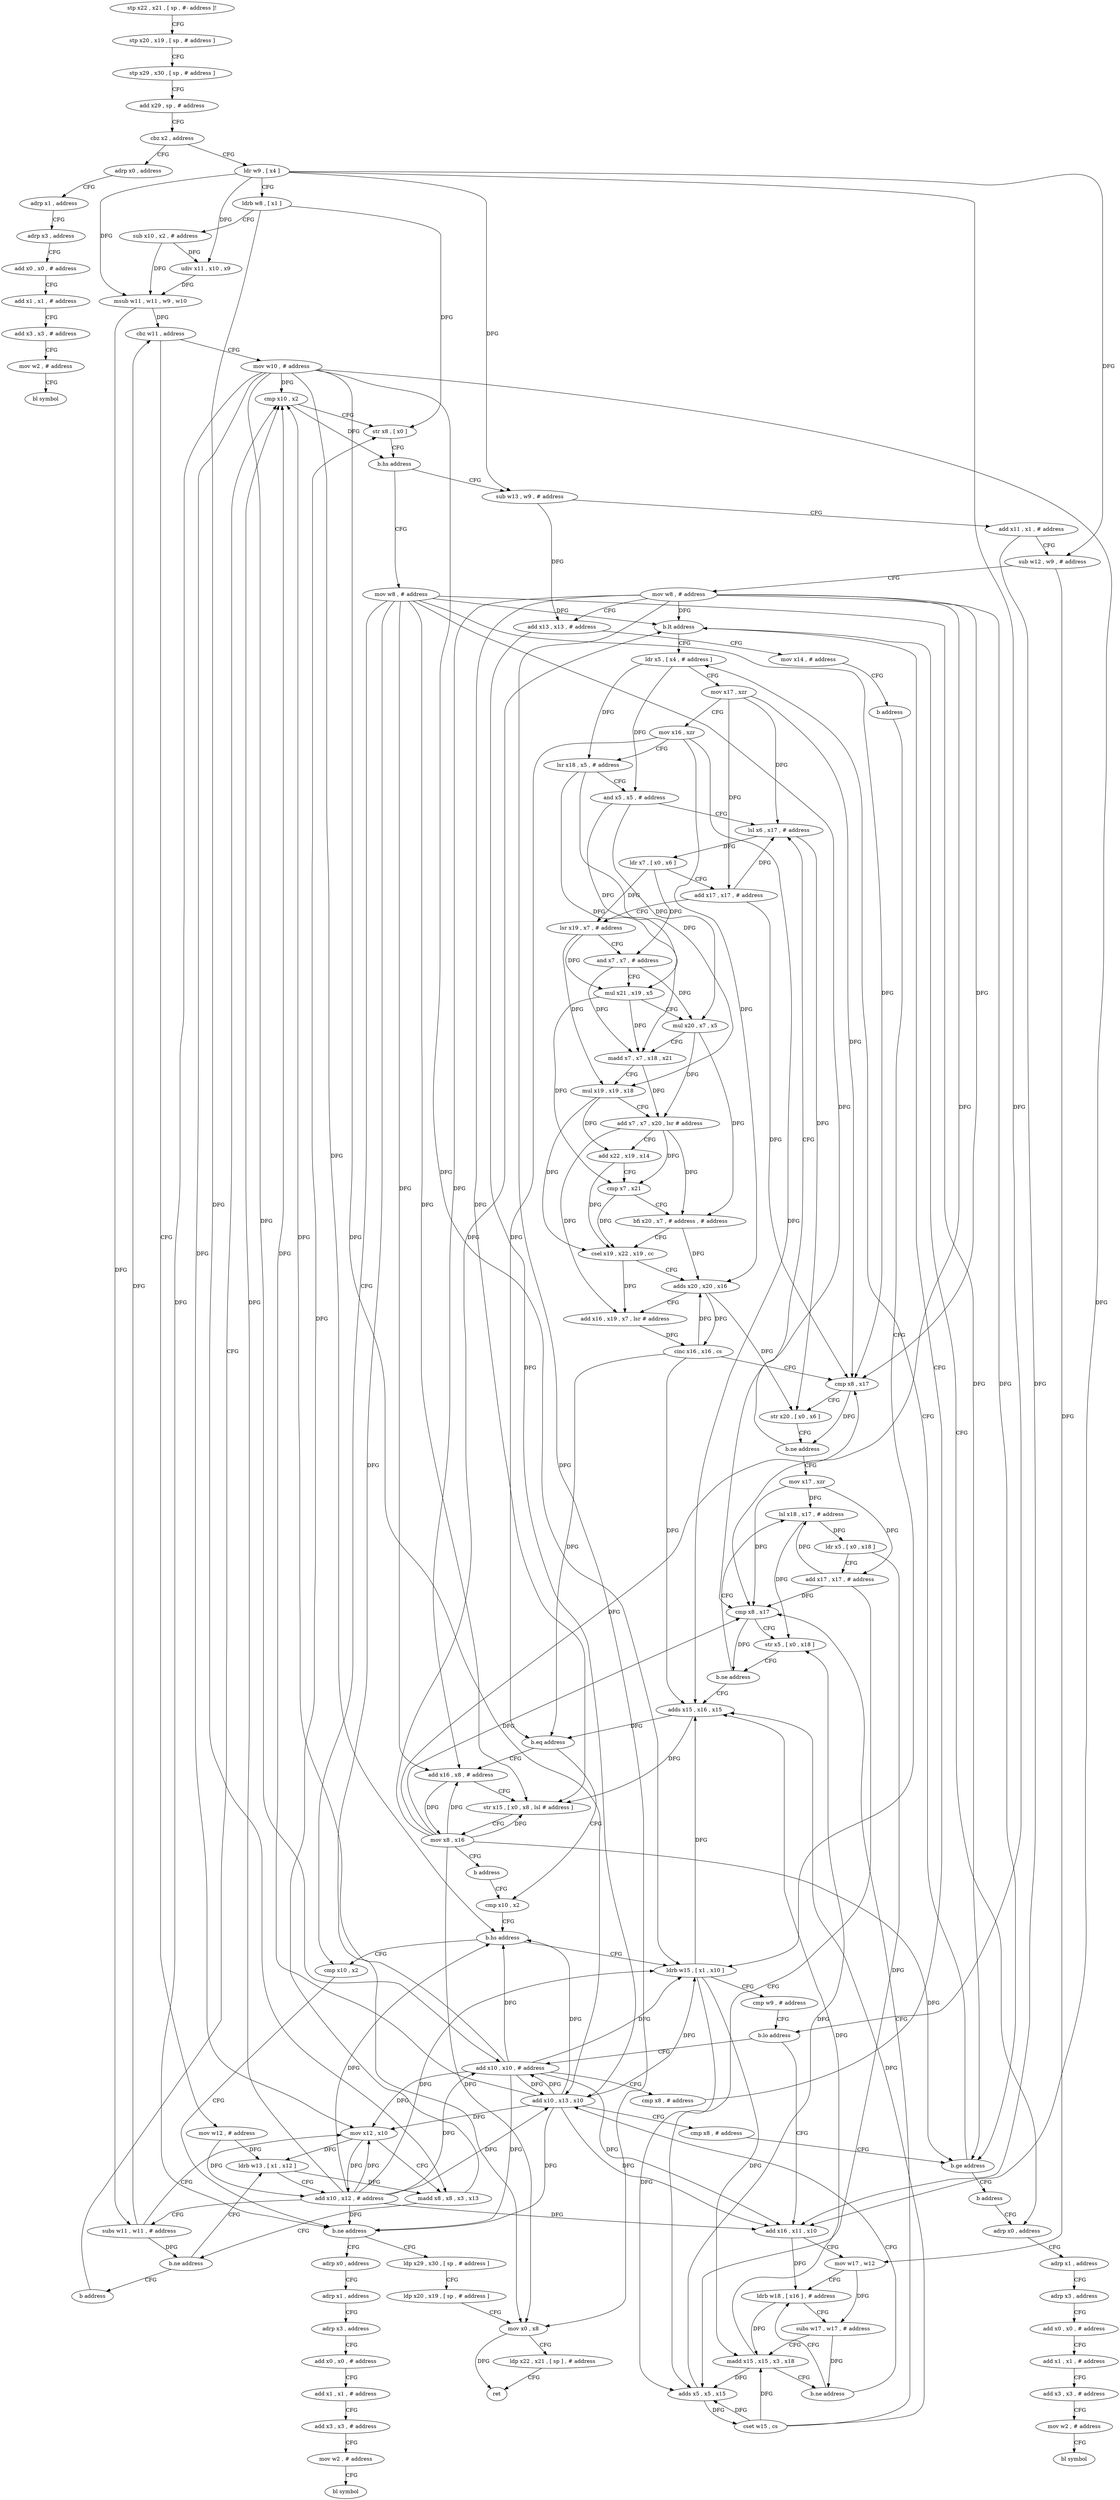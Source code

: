 digraph "func" {
"4225832" [label = "stp x22 , x21 , [ sp , #- address ]!" ]
"4225836" [label = "stp x20 , x19 , [ sp , # address ]" ]
"4225840" [label = "stp x29 , x30 , [ sp , # address ]" ]
"4225844" [label = "add x29 , sp , # address" ]
"4225848" [label = "cbz x2 , address" ]
"4226248" [label = "adrp x0 , address" ]
"4225852" [label = "ldr w9 , [ x4 ]" ]
"4226252" [label = "adrp x1 , address" ]
"4226256" [label = "adrp x3 , address" ]
"4226260" [label = "add x0 , x0 , # address" ]
"4226264" [label = "add x1 , x1 , # address" ]
"4226268" [label = "add x3 , x3 , # address" ]
"4226272" [label = "mov w2 , # address" ]
"4226276" [label = "bl symbol" ]
"4225856" [label = "ldrb w8 , [ x1 ]" ]
"4225860" [label = "sub x10 , x2 , # address" ]
"4225864" [label = "udiv x11 , x10 , x9" ]
"4225868" [label = "msub w11 , w11 , w9 , w10" ]
"4225872" [label = "cbz w11 , address" ]
"4225908" [label = "mov w10 , # address" ]
"4225876" [label = "mov w12 , # address" ]
"4225912" [label = "cmp x10 , x2" ]
"4225880" [label = "ldrb w13 , [ x1 , x12 ]" ]
"4226184" [label = "mov w8 , # address" ]
"4226188" [label = "cmp x10 , x2" ]
"4225924" [label = "sub w13 , w9 , # address" ]
"4225928" [label = "add x11 , x1 , # address" ]
"4225932" [label = "sub w12 , w9 , # address" ]
"4225936" [label = "mov w8 , # address" ]
"4225940" [label = "add x13 , x13 , # address" ]
"4225944" [label = "mov x14 , # address" ]
"4225948" [label = "b address" ]
"4225960" [label = "ldrb w15 , [ x1 , x10 ]" ]
"4225884" [label = "add x10 , x12 , # address" ]
"4225888" [label = "subs w11 , w11 , # address" ]
"4225892" [label = "mov x12 , x10" ]
"4225896" [label = "madd x8 , x8 , x3 , x13" ]
"4225900" [label = "b.ne address" ]
"4225904" [label = "b address" ]
"4226280" [label = "adrp x0 , address" ]
"4226284" [label = "adrp x1 , address" ]
"4226288" [label = "adrp x3 , address" ]
"4226292" [label = "add x0 , x0 , # address" ]
"4226296" [label = "add x1 , x1 , # address" ]
"4226300" [label = "add x3 , x3 , # address" ]
"4226304" [label = "mov w2 , # address" ]
"4226308" [label = "bl symbol" ]
"4226196" [label = "ldp x29 , x30 , [ sp , # address ]" ]
"4226200" [label = "ldp x20 , x19 , [ sp , # address ]" ]
"4226204" [label = "mov x0 , x8" ]
"4226208" [label = "ldp x22 , x21 , [ sp ] , # address" ]
"4226212" [label = "ret" ]
"4225964" [label = "cmp w9 , # address" ]
"4225968" [label = "b.lo address" ]
"4226012" [label = "add x10 , x10 , # address" ]
"4225972" [label = "add x16 , x11 , x10" ]
"4225916" [label = "str x8 , [ x0 ]" ]
"4225920" [label = "b.hs address" ]
"4226016" [label = "cmp x8 , # address" ]
"4226020" [label = "b.lt address" ]
"4226216" [label = "adrp x0 , address" ]
"4226024" [label = "ldr x5 , [ x4 , # address ]" ]
"4225976" [label = "mov w17 , w12" ]
"4225980" [label = "ldrb w18 , [ x16 ] , # address" ]
"4226220" [label = "adrp x1 , address" ]
"4226224" [label = "adrp x3 , address" ]
"4226228" [label = "add x0 , x0 , # address" ]
"4226232" [label = "add x1 , x1 , # address" ]
"4226236" [label = "add x3 , x3 , # address" ]
"4226240" [label = "mov w2 , # address" ]
"4226244" [label = "bl symbol" ]
"4226028" [label = "mov x17 , xzr" ]
"4226032" [label = "mov x16 , xzr" ]
"4226036" [label = "lsr x18 , x5 , # address" ]
"4226040" [label = "and x5 , x5 , # address" ]
"4226044" [label = "lsl x6 , x17 , # address" ]
"4225984" [label = "subs w17 , w17 , # address" ]
"4225988" [label = "madd x15 , x15 , x3 , x18" ]
"4225992" [label = "b.ne address" ]
"4225996" [label = "add x10 , x13 , x10" ]
"4226000" [label = "cmp x8 , # address" ]
"4226004" [label = "b.ge address" ]
"4226008" [label = "b address" ]
"4226048" [label = "ldr x7 , [ x0 , x6 ]" ]
"4226052" [label = "add x17 , x17 , # address" ]
"4226056" [label = "lsr x19 , x7 , # address" ]
"4226060" [label = "and x7 , x7 , # address" ]
"4226064" [label = "mul x21 , x19 , x5" ]
"4226068" [label = "mul x20 , x7 , x5" ]
"4226072" [label = "madd x7 , x7 , x18 , x21" ]
"4226076" [label = "mul x19 , x19 , x18" ]
"4226080" [label = "add x7 , x7 , x20 , lsr # address" ]
"4226084" [label = "add x22 , x19 , x14" ]
"4226088" [label = "cmp x7 , x21" ]
"4226092" [label = "bfi x20 , x7 , # address , # address" ]
"4226096" [label = "csel x19 , x22 , x19 , cc" ]
"4226100" [label = "adds x20 , x20 , x16" ]
"4226104" [label = "add x16 , x19 , x7 , lsr # address" ]
"4226108" [label = "cinc x16 , x16 , cs" ]
"4226112" [label = "cmp x8 , x17" ]
"4226116" [label = "str x20 , [ x0 , x6 ]" ]
"4226120" [label = "b.ne address" ]
"4226124" [label = "mov x17 , xzr" ]
"4226128" [label = "lsl x18 , x17 , # address" ]
"4226132" [label = "ldr x5 , [ x0 , x18 ]" ]
"4226136" [label = "add x17 , x17 , # address" ]
"4226140" [label = "adds x5 , x5 , x15" ]
"4226144" [label = "cset w15 , cs" ]
"4226148" [label = "cmp x8 , x17" ]
"4226152" [label = "str x5 , [ x0 , x18 ]" ]
"4226156" [label = "b.ne address" ]
"4226160" [label = "adds x15 , x16 , x15" ]
"4226164" [label = "b.eq address" ]
"4225952" [label = "cmp x10 , x2" ]
"4226168" [label = "add x16 , x8 , # address" ]
"4225956" [label = "b.hs address" ]
"4226172" [label = "str x15 , [ x0 , x8 , lsl # address ]" ]
"4226176" [label = "mov x8 , x16" ]
"4226180" [label = "b address" ]
"4226192" [label = "b.ne address" ]
"4225832" -> "4225836" [ label = "CFG" ]
"4225836" -> "4225840" [ label = "CFG" ]
"4225840" -> "4225844" [ label = "CFG" ]
"4225844" -> "4225848" [ label = "CFG" ]
"4225848" -> "4226248" [ label = "CFG" ]
"4225848" -> "4225852" [ label = "CFG" ]
"4226248" -> "4226252" [ label = "CFG" ]
"4225852" -> "4225856" [ label = "CFG" ]
"4225852" -> "4225864" [ label = "DFG" ]
"4225852" -> "4225868" [ label = "DFG" ]
"4225852" -> "4225924" [ label = "DFG" ]
"4225852" -> "4225932" [ label = "DFG" ]
"4225852" -> "4225968" [ label = "DFG" ]
"4226252" -> "4226256" [ label = "CFG" ]
"4226256" -> "4226260" [ label = "CFG" ]
"4226260" -> "4226264" [ label = "CFG" ]
"4226264" -> "4226268" [ label = "CFG" ]
"4226268" -> "4226272" [ label = "CFG" ]
"4226272" -> "4226276" [ label = "CFG" ]
"4225856" -> "4225860" [ label = "CFG" ]
"4225856" -> "4225916" [ label = "DFG" ]
"4225856" -> "4225896" [ label = "DFG" ]
"4225860" -> "4225864" [ label = "DFG" ]
"4225860" -> "4225868" [ label = "DFG" ]
"4225864" -> "4225868" [ label = "DFG" ]
"4225868" -> "4225872" [ label = "DFG" ]
"4225868" -> "4225888" [ label = "DFG" ]
"4225872" -> "4225908" [ label = "CFG" ]
"4225872" -> "4225876" [ label = "CFG" ]
"4225908" -> "4225912" [ label = "DFG" ]
"4225908" -> "4225892" [ label = "DFG" ]
"4225908" -> "4226192" [ label = "DFG" ]
"4225908" -> "4225960" [ label = "DFG" ]
"4225908" -> "4226012" [ label = "DFG" ]
"4225908" -> "4225972" [ label = "DFG" ]
"4225908" -> "4225996" [ label = "DFG" ]
"4225908" -> "4225956" [ label = "DFG" ]
"4225876" -> "4225880" [ label = "DFG" ]
"4225876" -> "4225884" [ label = "DFG" ]
"4225912" -> "4225916" [ label = "CFG" ]
"4225912" -> "4225920" [ label = "DFG" ]
"4225880" -> "4225884" [ label = "CFG" ]
"4225880" -> "4225896" [ label = "DFG" ]
"4226184" -> "4226188" [ label = "CFG" ]
"4226184" -> "4226204" [ label = "DFG" ]
"4226184" -> "4226020" [ label = "DFG" ]
"4226184" -> "4226004" [ label = "DFG" ]
"4226184" -> "4226112" [ label = "DFG" ]
"4226184" -> "4226148" [ label = "DFG" ]
"4226184" -> "4226168" [ label = "DFG" ]
"4226184" -> "4226172" [ label = "DFG" ]
"4226188" -> "4226192" [ label = "CFG" ]
"4225924" -> "4225928" [ label = "CFG" ]
"4225924" -> "4225940" [ label = "DFG" ]
"4225928" -> "4225932" [ label = "CFG" ]
"4225928" -> "4225972" [ label = "DFG" ]
"4225932" -> "4225936" [ label = "CFG" ]
"4225932" -> "4225976" [ label = "DFG" ]
"4225936" -> "4225940" [ label = "CFG" ]
"4225936" -> "4226204" [ label = "DFG" ]
"4225936" -> "4226020" [ label = "DFG" ]
"4225936" -> "4226004" [ label = "DFG" ]
"4225936" -> "4226112" [ label = "DFG" ]
"4225936" -> "4226148" [ label = "DFG" ]
"4225936" -> "4226168" [ label = "DFG" ]
"4225936" -> "4226172" [ label = "DFG" ]
"4225940" -> "4225944" [ label = "CFG" ]
"4225940" -> "4225996" [ label = "DFG" ]
"4225944" -> "4225948" [ label = "CFG" ]
"4225948" -> "4225960" [ label = "CFG" ]
"4225960" -> "4225964" [ label = "CFG" ]
"4225960" -> "4225988" [ label = "DFG" ]
"4225960" -> "4226140" [ label = "DFG" ]
"4225960" -> "4226160" [ label = "DFG" ]
"4225884" -> "4225888" [ label = "CFG" ]
"4225884" -> "4225912" [ label = "DFG" ]
"4225884" -> "4225892" [ label = "DFG" ]
"4225884" -> "4226192" [ label = "DFG" ]
"4225884" -> "4225960" [ label = "DFG" ]
"4225884" -> "4226012" [ label = "DFG" ]
"4225884" -> "4225972" [ label = "DFG" ]
"4225884" -> "4225996" [ label = "DFG" ]
"4225884" -> "4225956" [ label = "DFG" ]
"4225888" -> "4225892" [ label = "CFG" ]
"4225888" -> "4225872" [ label = "DFG" ]
"4225888" -> "4225900" [ label = "DFG" ]
"4225892" -> "4225896" [ label = "CFG" ]
"4225892" -> "4225880" [ label = "DFG" ]
"4225892" -> "4225884" [ label = "DFG" ]
"4225896" -> "4225900" [ label = "CFG" ]
"4225896" -> "4225916" [ label = "DFG" ]
"4225900" -> "4225880" [ label = "CFG" ]
"4225900" -> "4225904" [ label = "CFG" ]
"4225904" -> "4225912" [ label = "CFG" ]
"4226280" -> "4226284" [ label = "CFG" ]
"4226284" -> "4226288" [ label = "CFG" ]
"4226288" -> "4226292" [ label = "CFG" ]
"4226292" -> "4226296" [ label = "CFG" ]
"4226296" -> "4226300" [ label = "CFG" ]
"4226300" -> "4226304" [ label = "CFG" ]
"4226304" -> "4226308" [ label = "CFG" ]
"4226196" -> "4226200" [ label = "CFG" ]
"4226200" -> "4226204" [ label = "CFG" ]
"4226204" -> "4226208" [ label = "CFG" ]
"4226204" -> "4226212" [ label = "DFG" ]
"4226208" -> "4226212" [ label = "CFG" ]
"4225964" -> "4225968" [ label = "CFG" ]
"4225968" -> "4226012" [ label = "CFG" ]
"4225968" -> "4225972" [ label = "CFG" ]
"4226012" -> "4226016" [ label = "CFG" ]
"4226012" -> "4225892" [ label = "DFG" ]
"4226012" -> "4225960" [ label = "DFG" ]
"4226012" -> "4225912" [ label = "DFG" ]
"4226012" -> "4226192" [ label = "DFG" ]
"4226012" -> "4225972" [ label = "DFG" ]
"4226012" -> "4225996" [ label = "DFG" ]
"4226012" -> "4225956" [ label = "DFG" ]
"4225972" -> "4225976" [ label = "CFG" ]
"4225972" -> "4225980" [ label = "DFG" ]
"4225916" -> "4225920" [ label = "CFG" ]
"4225920" -> "4226184" [ label = "CFG" ]
"4225920" -> "4225924" [ label = "CFG" ]
"4226016" -> "4226020" [ label = "CFG" ]
"4226020" -> "4226216" [ label = "CFG" ]
"4226020" -> "4226024" [ label = "CFG" ]
"4226216" -> "4226220" [ label = "CFG" ]
"4226024" -> "4226028" [ label = "CFG" ]
"4226024" -> "4226036" [ label = "DFG" ]
"4226024" -> "4226040" [ label = "DFG" ]
"4225976" -> "4225980" [ label = "CFG" ]
"4225976" -> "4225984" [ label = "DFG" ]
"4225980" -> "4225984" [ label = "CFG" ]
"4225980" -> "4225988" [ label = "DFG" ]
"4226220" -> "4226224" [ label = "CFG" ]
"4226224" -> "4226228" [ label = "CFG" ]
"4226228" -> "4226232" [ label = "CFG" ]
"4226232" -> "4226236" [ label = "CFG" ]
"4226236" -> "4226240" [ label = "CFG" ]
"4226240" -> "4226244" [ label = "CFG" ]
"4226028" -> "4226032" [ label = "CFG" ]
"4226028" -> "4226044" [ label = "DFG" ]
"4226028" -> "4226052" [ label = "DFG" ]
"4226028" -> "4226112" [ label = "DFG" ]
"4226032" -> "4226036" [ label = "CFG" ]
"4226032" -> "4226100" [ label = "DFG" ]
"4226032" -> "4226160" [ label = "DFG" ]
"4226032" -> "4226164" [ label = "DFG" ]
"4226036" -> "4226040" [ label = "CFG" ]
"4226036" -> "4226072" [ label = "DFG" ]
"4226036" -> "4226076" [ label = "DFG" ]
"4226040" -> "4226044" [ label = "CFG" ]
"4226040" -> "4226064" [ label = "DFG" ]
"4226040" -> "4226068" [ label = "DFG" ]
"4226044" -> "4226048" [ label = "DFG" ]
"4226044" -> "4226116" [ label = "DFG" ]
"4225984" -> "4225988" [ label = "CFG" ]
"4225984" -> "4225992" [ label = "DFG" ]
"4225988" -> "4225992" [ label = "CFG" ]
"4225988" -> "4226140" [ label = "DFG" ]
"4225988" -> "4226160" [ label = "DFG" ]
"4225992" -> "4225980" [ label = "CFG" ]
"4225992" -> "4225996" [ label = "CFG" ]
"4225996" -> "4226000" [ label = "CFG" ]
"4225996" -> "4225892" [ label = "DFG" ]
"4225996" -> "4225960" [ label = "DFG" ]
"4225996" -> "4226012" [ label = "DFG" ]
"4225996" -> "4225972" [ label = "DFG" ]
"4225996" -> "4225912" [ label = "DFG" ]
"4225996" -> "4226192" [ label = "DFG" ]
"4225996" -> "4225956" [ label = "DFG" ]
"4226000" -> "4226004" [ label = "CFG" ]
"4226004" -> "4226024" [ label = "CFG" ]
"4226004" -> "4226008" [ label = "CFG" ]
"4226008" -> "4226216" [ label = "CFG" ]
"4226048" -> "4226052" [ label = "CFG" ]
"4226048" -> "4226056" [ label = "DFG" ]
"4226048" -> "4226060" [ label = "DFG" ]
"4226052" -> "4226056" [ label = "CFG" ]
"4226052" -> "4226044" [ label = "DFG" ]
"4226052" -> "4226112" [ label = "DFG" ]
"4226056" -> "4226060" [ label = "CFG" ]
"4226056" -> "4226064" [ label = "DFG" ]
"4226056" -> "4226076" [ label = "DFG" ]
"4226060" -> "4226064" [ label = "CFG" ]
"4226060" -> "4226068" [ label = "DFG" ]
"4226060" -> "4226072" [ label = "DFG" ]
"4226064" -> "4226068" [ label = "CFG" ]
"4226064" -> "4226072" [ label = "DFG" ]
"4226064" -> "4226088" [ label = "DFG" ]
"4226068" -> "4226072" [ label = "CFG" ]
"4226068" -> "4226080" [ label = "DFG" ]
"4226068" -> "4226092" [ label = "DFG" ]
"4226072" -> "4226076" [ label = "CFG" ]
"4226072" -> "4226080" [ label = "DFG" ]
"4226076" -> "4226080" [ label = "CFG" ]
"4226076" -> "4226084" [ label = "DFG" ]
"4226076" -> "4226096" [ label = "DFG" ]
"4226080" -> "4226084" [ label = "CFG" ]
"4226080" -> "4226088" [ label = "DFG" ]
"4226080" -> "4226092" [ label = "DFG" ]
"4226080" -> "4226104" [ label = "DFG" ]
"4226084" -> "4226088" [ label = "CFG" ]
"4226084" -> "4226096" [ label = "DFG" ]
"4226088" -> "4226092" [ label = "CFG" ]
"4226088" -> "4226096" [ label = "DFG" ]
"4226092" -> "4226096" [ label = "CFG" ]
"4226092" -> "4226100" [ label = "DFG" ]
"4226096" -> "4226100" [ label = "CFG" ]
"4226096" -> "4226104" [ label = "DFG" ]
"4226100" -> "4226104" [ label = "CFG" ]
"4226100" -> "4226116" [ label = "DFG" ]
"4226100" -> "4226108" [ label = "DFG" ]
"4226104" -> "4226108" [ label = "DFG" ]
"4226108" -> "4226112" [ label = "CFG" ]
"4226108" -> "4226100" [ label = "DFG" ]
"4226108" -> "4226160" [ label = "DFG" ]
"4226108" -> "4226164" [ label = "DFG" ]
"4226112" -> "4226116" [ label = "CFG" ]
"4226112" -> "4226120" [ label = "DFG" ]
"4226116" -> "4226120" [ label = "CFG" ]
"4226120" -> "4226044" [ label = "CFG" ]
"4226120" -> "4226124" [ label = "CFG" ]
"4226124" -> "4226128" [ label = "DFG" ]
"4226124" -> "4226136" [ label = "DFG" ]
"4226124" -> "4226148" [ label = "DFG" ]
"4226128" -> "4226132" [ label = "DFG" ]
"4226128" -> "4226152" [ label = "DFG" ]
"4226132" -> "4226136" [ label = "CFG" ]
"4226132" -> "4226140" [ label = "DFG" ]
"4226136" -> "4226140" [ label = "CFG" ]
"4226136" -> "4226128" [ label = "DFG" ]
"4226136" -> "4226148" [ label = "DFG" ]
"4226140" -> "4226144" [ label = "DFG" ]
"4226140" -> "4226152" [ label = "DFG" ]
"4226144" -> "4226148" [ label = "CFG" ]
"4226144" -> "4226140" [ label = "DFG" ]
"4226144" -> "4225988" [ label = "DFG" ]
"4226144" -> "4226160" [ label = "DFG" ]
"4226148" -> "4226152" [ label = "CFG" ]
"4226148" -> "4226156" [ label = "DFG" ]
"4226152" -> "4226156" [ label = "CFG" ]
"4226156" -> "4226128" [ label = "CFG" ]
"4226156" -> "4226160" [ label = "CFG" ]
"4226160" -> "4226164" [ label = "DFG" ]
"4226160" -> "4226172" [ label = "DFG" ]
"4226164" -> "4225952" [ label = "CFG" ]
"4226164" -> "4226168" [ label = "CFG" ]
"4225952" -> "4225956" [ label = "CFG" ]
"4226168" -> "4226172" [ label = "CFG" ]
"4226168" -> "4226176" [ label = "DFG" ]
"4225956" -> "4226188" [ label = "CFG" ]
"4225956" -> "4225960" [ label = "CFG" ]
"4226172" -> "4226176" [ label = "CFG" ]
"4226176" -> "4226180" [ label = "CFG" ]
"4226176" -> "4226204" [ label = "DFG" ]
"4226176" -> "4226020" [ label = "DFG" ]
"4226176" -> "4226004" [ label = "DFG" ]
"4226176" -> "4226168" [ label = "DFG" ]
"4226176" -> "4226112" [ label = "DFG" ]
"4226176" -> "4226148" [ label = "DFG" ]
"4226176" -> "4226172" [ label = "DFG" ]
"4226180" -> "4225952" [ label = "CFG" ]
"4226192" -> "4226280" [ label = "CFG" ]
"4226192" -> "4226196" [ label = "CFG" ]
}
